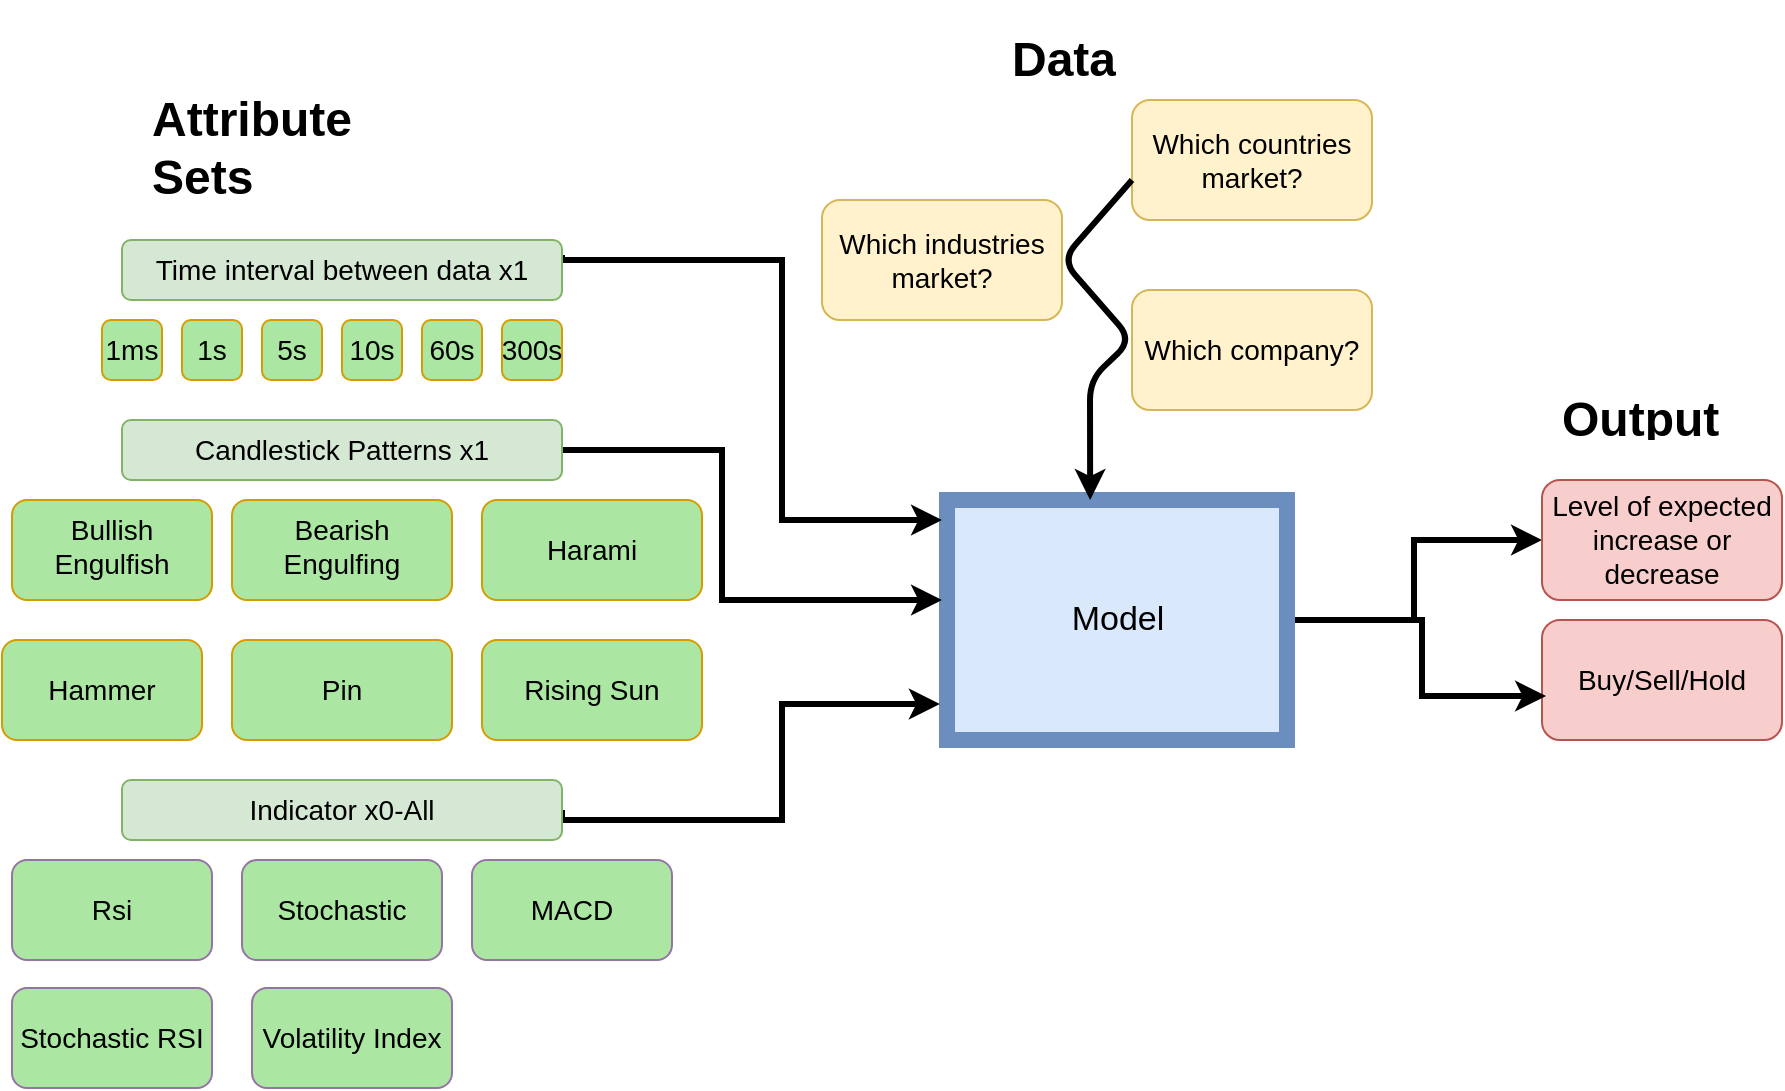 <mxfile version="12.3.7" pages="1"><diagram id="ENgEgf6jvErZ9fckv5TO" name="Page-1"><mxGraphModel dx="2249" dy="794" grid="1" gridSize="10" guides="1" tooltips="1" connect="1" arrows="1" fold="1" page="1" pageScale="1" pageWidth="827" pageHeight="1169" math="0" shadow="0"><root><mxCell id="0"/><mxCell id="1" parent="0"/><mxCell id="BSHSc1zeV63ND--Ax8kW-7" style="edgeStyle=orthogonalEdgeStyle;rounded=0;orthogonalLoop=1;jettySize=auto;html=1;entryX=0;entryY=0.5;entryDx=0;entryDy=0;strokeWidth=3;" edge="1" parent="1" source="BSHSc1zeV63ND--Ax8kW-1" target="BSHSc1zeV63ND--Ax8kW-3"><mxGeometry relative="1" as="geometry"><Array as="points"><mxPoint x="516" y="340"/><mxPoint x="516" y="300"/></Array></mxGeometry></mxCell><mxCell id="BSHSc1zeV63ND--Ax8kW-1" value="&lt;font style=&quot;font-size: 17px&quot;&gt;Model&lt;/font&gt;" style="rounded=0;whiteSpace=wrap;html=1;fillColor=#dae8fc;strokeColor=#6c8ebf;strokeWidth=8;" vertex="1" parent="1"><mxGeometry x="282.5" y="280" width="170" height="120" as="geometry"/></mxCell><mxCell id="BSHSc1zeV63ND--Ax8kW-3" value="&lt;font style=&quot;font-size: 14px&quot;&gt;Level of expected increase or decrease&lt;/font&gt;" style="rounded=1;whiteSpace=wrap;html=1;fillColor=#f8cecc;strokeColor=#b85450;" vertex="1" parent="1"><mxGeometry x="580" y="270" width="120" height="60" as="geometry"/></mxCell><mxCell id="BSHSc1zeV63ND--Ax8kW-4" value="&lt;font style=&quot;font-size: 14px&quot;&gt;Buy/Sell/Hold&lt;/font&gt;" style="rounded=1;whiteSpace=wrap;html=1;fillColor=#f8cecc;strokeColor=#b85450;" vertex="1" parent="1"><mxGeometry x="580" y="340" width="120" height="60" as="geometry"/></mxCell><mxCell id="BSHSc1zeV63ND--Ax8kW-8" style="edgeStyle=orthogonalEdgeStyle;rounded=0;orthogonalLoop=1;jettySize=auto;html=1;entryX=0.017;entryY=0.633;entryDx=0;entryDy=0;entryPerimeter=0;strokeWidth=3;" edge="1" parent="1" target="BSHSc1zeV63ND--Ax8kW-4"><mxGeometry relative="1" as="geometry"><mxPoint x="470" y="340" as="sourcePoint"/><mxPoint x="580" y="300" as="targetPoint"/><Array as="points"><mxPoint x="520" y="340"/><mxPoint x="520" y="378"/></Array></mxGeometry></mxCell><mxCell id="BSHSc1zeV63ND--Ax8kW-10" value="&lt;h1&gt;Output&lt;/h1&gt;" style="text;html=1;strokeColor=none;fillColor=none;spacing=5;spacingTop=-20;whiteSpace=wrap;overflow=hidden;rounded=0;" vertex="1" parent="1"><mxGeometry x="585" y="220" width="115" height="30" as="geometry"/></mxCell><mxCell id="BSHSc1zeV63ND--Ax8kW-11" value="&lt;h1&gt;Data&lt;/h1&gt;" style="text;html=1;strokeColor=none;fillColor=none;spacing=5;spacingTop=-20;whiteSpace=wrap;overflow=hidden;rounded=0;" vertex="1" parent="1"><mxGeometry x="310" y="40" width="115" height="30" as="geometry"/></mxCell><mxCell id="BSHSc1zeV63ND--Ax8kW-14" value="&lt;font style=&quot;font-size: 14px&quot;&gt;Which countries market?&lt;/font&gt;" style="rounded=1;whiteSpace=wrap;html=1;fillColor=#fff2cc;strokeColor=#d6b656;" vertex="1" parent="1"><mxGeometry x="375" y="80" width="120" height="60" as="geometry"/></mxCell><mxCell id="BSHSc1zeV63ND--Ax8kW-15" value="&lt;font style=&quot;font-size: 14px&quot;&gt;Which industries market?&lt;/font&gt;" style="rounded=1;whiteSpace=wrap;html=1;fillColor=#fff2cc;strokeColor=#d6b656;" vertex="1" parent="1"><mxGeometry x="220" y="130" width="120" height="60" as="geometry"/></mxCell><mxCell id="BSHSc1zeV63ND--Ax8kW-16" value="&lt;font style=&quot;font-size: 14px&quot;&gt;Which company?&lt;/font&gt;" style="rounded=1;whiteSpace=wrap;html=1;fillColor=#fff2cc;strokeColor=#d6b656;" vertex="1" parent="1"><mxGeometry x="375" y="175" width="120" height="60" as="geometry"/></mxCell><mxCell id="BSHSc1zeV63ND--Ax8kW-17" value="" style="endArrow=classic;html=1;strokeWidth=3;entryX=0.421;entryY=0;entryDx=0;entryDy=0;entryPerimeter=0;" edge="1" parent="1" target="BSHSc1zeV63ND--Ax8kW-1"><mxGeometry width="50" height="50" relative="1" as="geometry"><mxPoint x="375" y="120" as="sourcePoint"/><mxPoint x="425" y="70" as="targetPoint"/><Array as="points"><mxPoint x="340" y="160"/><mxPoint x="375" y="200"/><mxPoint x="354" y="220"/></Array></mxGeometry></mxCell><mxCell id="BSHSc1zeV63ND--Ax8kW-19" value="&lt;h1&gt;Attribute Sets&lt;/h1&gt;" style="text;html=1;strokeColor=none;fillColor=none;spacing=5;spacingTop=-20;whiteSpace=wrap;overflow=hidden;rounded=0;" vertex="1" parent="1"><mxGeometry x="-120" y="70" width="120" height="65" as="geometry"/></mxCell><mxCell id="BSHSc1zeV63ND--Ax8kW-31" value="" style="edgeStyle=orthogonalEdgeStyle;rounded=0;orthogonalLoop=1;jettySize=auto;html=1;strokeWidth=3;exitX=1;exitY=0.25;exitDx=0;exitDy=0;" edge="1" parent="1" source="BSHSc1zeV63ND--Ax8kW-20"><mxGeometry relative="1" as="geometry"><mxPoint x="70" y="215" as="sourcePoint"/><mxPoint x="280" y="290" as="targetPoint"/><Array as="points"><mxPoint x="90" y="160"/><mxPoint x="200" y="160"/><mxPoint x="200" y="290"/><mxPoint x="240" y="290"/></Array></mxGeometry></mxCell><mxCell id="BSHSc1zeV63ND--Ax8kW-20" value="&lt;font style=&quot;font-size: 14px&quot;&gt;Time interval between data x1&lt;/font&gt;" style="rounded=1;whiteSpace=wrap;html=1;fillColor=#d5e8d4;strokeColor=#82b366;" vertex="1" parent="1"><mxGeometry x="-130" y="150" width="220" height="30" as="geometry"/></mxCell><mxCell id="BSHSc1zeV63ND--Ax8kW-21" value="&lt;font style=&quot;font-size: 14px&quot;&gt;1ms&lt;/font&gt;" style="rounded=1;whiteSpace=wrap;html=1;fillColor=#ABE7A2;strokeColor=#d79b00;" vertex="1" parent="1"><mxGeometry x="-140" y="190" width="30" height="30" as="geometry"/></mxCell><mxCell id="BSHSc1zeV63ND--Ax8kW-22" value="&lt;font style=&quot;font-size: 14px&quot;&gt;1s&lt;/font&gt;&lt;span style=&quot;color: rgba(0 , 0 , 0 , 0) ; font-family: monospace ; font-size: 0px ; white-space: nowrap&quot;&gt;%3CmxGraphModel%3E%3Croot%3E%3CmxCell%20id%3D%220%22%2F%3E%3CmxCell%20id%3D%221%22%20parent%3D%220%22%2F%3E%3CmxCell%20id%3D%222%22%20value%3D%22%26lt%3Bfont%20style%3D%26quot%3Bfont-size%3A%2014px%26quot%3B%26gt%3B1ms%26lt%3B%2Ffont%26gt%3B%22%20style%3D%22rounded%3D1%3BwhiteSpace%3Dwrap%3Bhtml%3D1%3BfillColor%3D%23ADFFCB%3BstrokeColor%3D%23d79b00%3B%22%20vertex%3D%221%22%20parent%3D%221%22%3E%3CmxGeometry%20x%3D%22-150%22%20y%3D%22240%22%20width%3D%2230%22%20height%3D%2230%22%20as%3D%22geometry%22%2F%3E%3C%2FmxCell%3E%3C%2Froot%3E%3C%2FmxGraphModel%3E&lt;/span&gt;" style="rounded=1;whiteSpace=wrap;html=1;fillColor=#ABE7A2;strokeColor=#d79b00;" vertex="1" parent="1"><mxGeometry x="-100" y="190" width="30" height="30" as="geometry"/></mxCell><mxCell id="BSHSc1zeV63ND--Ax8kW-23" value="&lt;span style=&quot;font-size: 14px&quot;&gt;5s&lt;/span&gt;" style="rounded=1;whiteSpace=wrap;html=1;fillColor=#ABE7A2;strokeColor=#d79b00;" vertex="1" parent="1"><mxGeometry x="-60" y="190" width="30" height="30" as="geometry"/></mxCell><mxCell id="BSHSc1zeV63ND--Ax8kW-24" value="&lt;span style=&quot;font-size: 14px&quot;&gt;10s&lt;/span&gt;" style="rounded=1;whiteSpace=wrap;html=1;fillColor=#ABE7A2;strokeColor=#d79b00;" vertex="1" parent="1"><mxGeometry x="-20" y="190" width="30" height="30" as="geometry"/></mxCell><mxCell id="BSHSc1zeV63ND--Ax8kW-25" value="&lt;span style=&quot;font-size: 14px&quot;&gt;60s&lt;/span&gt;" style="rounded=1;whiteSpace=wrap;html=1;fillColor=#ABE7A2;strokeColor=#d79b00;" vertex="1" parent="1"><mxGeometry x="20" y="190" width="30" height="30" as="geometry"/></mxCell><mxCell id="BSHSc1zeV63ND--Ax8kW-26" value="&lt;span style=&quot;font-size: 14px&quot;&gt;300s&lt;/span&gt;" style="rounded=1;whiteSpace=wrap;html=1;fillColor=#ABE7A2;strokeColor=#d79b00;" vertex="1" parent="1"><mxGeometry x="60" y="190" width="30" height="30" as="geometry"/></mxCell><mxCell id="BSHSc1zeV63ND--Ax8kW-40" value="" style="edgeStyle=orthogonalEdgeStyle;rounded=0;orthogonalLoop=1;jettySize=auto;html=1;strokeWidth=3;" edge="1" parent="1" source="BSHSc1zeV63ND--Ax8kW-27"><mxGeometry relative="1" as="geometry"><mxPoint x="280" y="330" as="targetPoint"/><Array as="points"><mxPoint x="170" y="255"/><mxPoint x="170" y="330"/></Array></mxGeometry></mxCell><mxCell id="BSHSc1zeV63ND--Ax8kW-27" value="&lt;font style=&quot;font-size: 14px&quot;&gt;Candlestick Patterns x1&lt;/font&gt;" style="rounded=1;whiteSpace=wrap;html=1;fillColor=#d5e8d4;strokeColor=#82b366;" vertex="1" parent="1"><mxGeometry x="-130" y="240" width="220" height="30" as="geometry"/></mxCell><mxCell id="BSHSc1zeV63ND--Ax8kW-32" value="&lt;font style=&quot;font-size: 14px&quot;&gt;Bullish Engulfish&lt;br&gt;&lt;br&gt;&lt;/font&gt;" style="rounded=1;whiteSpace=wrap;html=1;fillColor=#ABE7A2;strokeColor=#d79b00;verticalAlign=top;" vertex="1" parent="1"><mxGeometry x="-185" y="280" width="100" height="50" as="geometry"/></mxCell><mxCell id="BSHSc1zeV63ND--Ax8kW-33" value="&lt;font style=&quot;font-size: 14px&quot;&gt;Bearish Engulfing&lt;br&gt;&lt;br&gt;&lt;/font&gt;" style="rounded=1;whiteSpace=wrap;html=1;fillColor=#ABE7A2;strokeColor=#d79b00;verticalAlign=top;" vertex="1" parent="1"><mxGeometry x="-75" y="280" width="110" height="50" as="geometry"/></mxCell><mxCell id="BSHSc1zeV63ND--Ax8kW-35" value="&lt;font style=&quot;font-size: 14px&quot;&gt;Harami&lt;br&gt;&lt;/font&gt;" style="rounded=1;whiteSpace=wrap;html=1;fillColor=#ABE7A2;strokeColor=#d79b00;verticalAlign=middle;" vertex="1" parent="1"><mxGeometry x="50" y="280" width="110" height="50" as="geometry"/></mxCell><mxCell id="BSHSc1zeV63ND--Ax8kW-36" value="&lt;font style=&quot;font-size: 14px&quot;&gt;Hammer&lt;br&gt;&lt;/font&gt;" style="rounded=1;whiteSpace=wrap;html=1;fillColor=#ABE7A2;strokeColor=#d79b00;verticalAlign=middle;" vertex="1" parent="1"><mxGeometry x="-190" y="350" width="100" height="50" as="geometry"/></mxCell><mxCell id="BSHSc1zeV63ND--Ax8kW-37" value="&lt;font style=&quot;font-size: 14px&quot;&gt;Pin&lt;br&gt;&lt;/font&gt;" style="rounded=1;whiteSpace=wrap;html=1;fillColor=#ABE7A2;strokeColor=#d79b00;verticalAlign=middle;" vertex="1" parent="1"><mxGeometry x="-75" y="350" width="110" height="50" as="geometry"/></mxCell><mxCell id="BSHSc1zeV63ND--Ax8kW-38" value="&lt;font style=&quot;font-size: 14px&quot;&gt;Rising Sun&lt;br&gt;&lt;/font&gt;" style="rounded=1;whiteSpace=wrap;html=1;fillColor=#ABE7A2;strokeColor=#d79b00;verticalAlign=middle;" vertex="1" parent="1"><mxGeometry x="50" y="350" width="110" height="50" as="geometry"/></mxCell><mxCell id="BSHSc1zeV63ND--Ax8kW-52" value="" style="edgeStyle=orthogonalEdgeStyle;rounded=0;orthogonalLoop=1;jettySize=auto;html=1;strokeWidth=3;entryX=-0.021;entryY=0.85;entryDx=0;entryDy=0;entryPerimeter=0;exitX=1;exitY=0.5;exitDx=0;exitDy=0;" edge="1" parent="1" source="BSHSc1zeV63ND--Ax8kW-42" target="BSHSc1zeV63ND--Ax8kW-1"><mxGeometry relative="1" as="geometry"><mxPoint x="110" y="440" as="sourcePoint"/><mxPoint x="240" y="495" as="targetPoint"/><Array as="points"><mxPoint x="90" y="440"/><mxPoint x="200" y="440"/><mxPoint x="200" y="382"/></Array></mxGeometry></mxCell><mxCell id="BSHSc1zeV63ND--Ax8kW-42" value="&lt;font style=&quot;font-size: 14px&quot;&gt;Indicator x0-All&lt;/font&gt;" style="rounded=1;whiteSpace=wrap;html=1;fillColor=#d5e8d4;strokeColor=#82b366;" vertex="1" parent="1"><mxGeometry x="-130" y="420" width="220" height="30" as="geometry"/></mxCell><mxCell id="BSHSc1zeV63ND--Ax8kW-43" value="&lt;font style=&quot;font-size: 14px&quot;&gt;Rsi&lt;br&gt;&lt;/font&gt;" style="rounded=1;whiteSpace=wrap;html=1;fillColor=#ABE7A2;strokeColor=#9673a6;verticalAlign=middle;gradientColor=none;" vertex="1" parent="1"><mxGeometry x="-185" y="460" width="100" height="50" as="geometry"/></mxCell><mxCell id="BSHSc1zeV63ND--Ax8kW-44" value="&lt;font style=&quot;font-size: 14px&quot;&gt;Stochastic&lt;br&gt;&lt;/font&gt;" style="rounded=1;whiteSpace=wrap;html=1;fillColor=#ABE7A2;strokeColor=#9673a6;verticalAlign=middle;gradientColor=none;" vertex="1" parent="1"><mxGeometry x="-70" y="460" width="100" height="50" as="geometry"/></mxCell><mxCell id="BSHSc1zeV63ND--Ax8kW-47" value="&lt;font style=&quot;font-size: 14px&quot;&gt;MACD&lt;br&gt;&lt;/font&gt;" style="rounded=1;whiteSpace=wrap;html=1;fillColor=#ABE7A2;strokeColor=#9673a6;verticalAlign=middle;gradientColor=none;" vertex="1" parent="1"><mxGeometry x="45" y="460" width="100" height="50" as="geometry"/></mxCell><mxCell id="BSHSc1zeV63ND--Ax8kW-49" value="&lt;font style=&quot;font-size: 14px&quot;&gt;Stochastic RSI&lt;br&gt;&lt;/font&gt;" style="rounded=1;whiteSpace=wrap;html=1;fillColor=#ABE7A2;strokeColor=#9673a6;verticalAlign=middle;gradientColor=none;" vertex="1" parent="1"><mxGeometry x="-185" y="524" width="100" height="50" as="geometry"/></mxCell><mxCell id="BSHSc1zeV63ND--Ax8kW-50" value="&lt;font style=&quot;font-size: 14px&quot;&gt;Volatility Index&lt;br&gt;&lt;/font&gt;" style="rounded=1;whiteSpace=wrap;html=1;fillColor=#ABE7A2;strokeColor=#9673a6;verticalAlign=middle;gradientColor=none;" vertex="1" parent="1"><mxGeometry x="-65" y="524" width="100" height="50" as="geometry"/></mxCell></root></mxGraphModel></diagram></mxfile>